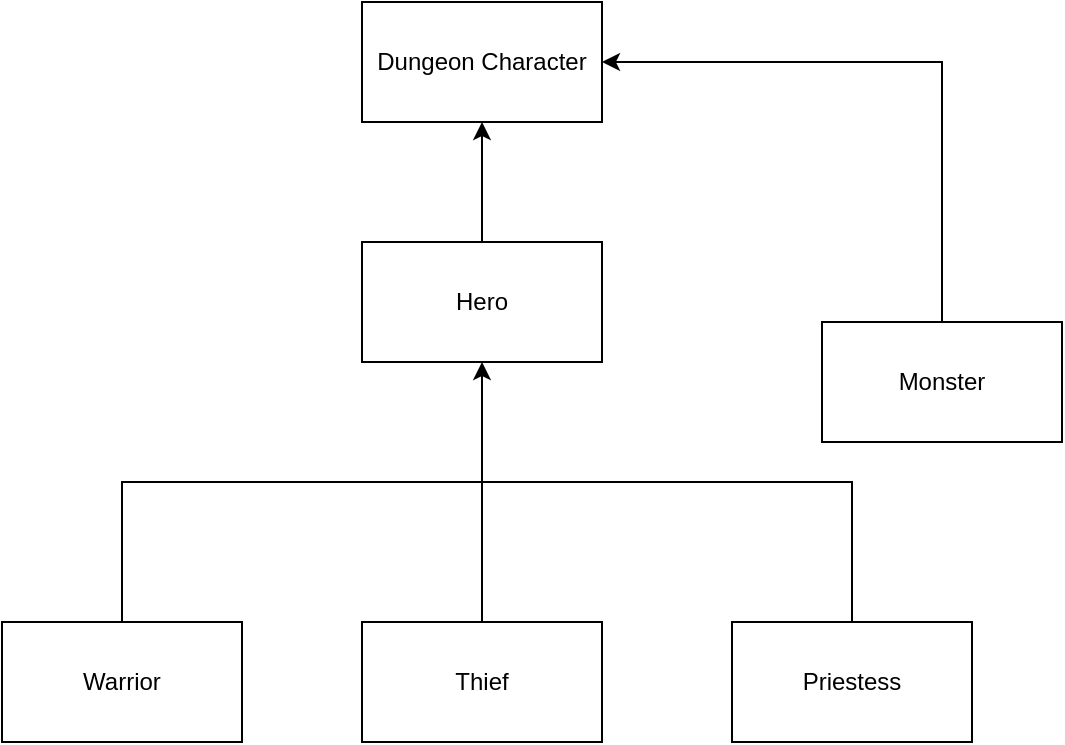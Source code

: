 <mxfile version="22.0.6" type="github">
  <diagram name="Page-1" id="cltff5iLexYQJM5YgHw7">
    <mxGraphModel dx="1122" dy="794" grid="1" gridSize="10" guides="1" tooltips="1" connect="1" arrows="1" fold="1" page="1" pageScale="1" pageWidth="850" pageHeight="1100" math="0" shadow="0">
      <root>
        <mxCell id="0" />
        <mxCell id="1" parent="0" />
        <mxCell id="WffP98pYdhFfsKz_i3q1-1" value="Dungeon Character" style="rounded=0;whiteSpace=wrap;html=1;" vertex="1" parent="1">
          <mxGeometry x="240" y="120" width="120" height="60" as="geometry" />
        </mxCell>
        <mxCell id="WffP98pYdhFfsKz_i3q1-5" value="" style="endArrow=classic;html=1;rounded=0;exitX=0.5;exitY=0;exitDx=0;exitDy=0;entryX=0.5;entryY=1;entryDx=0;entryDy=0;" edge="1" parent="1" source="WffP98pYdhFfsKz_i3q1-6" target="WffP98pYdhFfsKz_i3q1-1">
          <mxGeometry width="50" height="50" relative="1" as="geometry">
            <mxPoint x="179.5" y="260" as="sourcePoint" />
            <mxPoint x="179.5" y="180" as="targetPoint" />
            <Array as="points">
              <mxPoint x="300" y="210" />
            </Array>
          </mxGeometry>
        </mxCell>
        <mxCell id="WffP98pYdhFfsKz_i3q1-6" value="Hero" style="rounded=0;whiteSpace=wrap;html=1;" vertex="1" parent="1">
          <mxGeometry x="240" y="240" width="120" height="60" as="geometry" />
        </mxCell>
        <mxCell id="WffP98pYdhFfsKz_i3q1-7" value="Priestess" style="rounded=0;whiteSpace=wrap;html=1;" vertex="1" parent="1">
          <mxGeometry x="425" y="430" width="120" height="60" as="geometry" />
        </mxCell>
        <mxCell id="WffP98pYdhFfsKz_i3q1-12" value="Warrior" style="rounded=0;whiteSpace=wrap;html=1;" vertex="1" parent="1">
          <mxGeometry x="60" y="430" width="120" height="60" as="geometry" />
        </mxCell>
        <mxCell id="WffP98pYdhFfsKz_i3q1-13" value="" style="endArrow=classic;html=1;rounded=0;entryX=0.5;entryY=1;entryDx=0;entryDy=0;exitX=0.5;exitY=0;exitDx=0;exitDy=0;" edge="1" parent="1" source="WffP98pYdhFfsKz_i3q1-7" target="WffP98pYdhFfsKz_i3q1-6">
          <mxGeometry width="50" height="50" relative="1" as="geometry">
            <mxPoint x="460" y="390" as="sourcePoint" />
            <mxPoint x="510" y="340" as="targetPoint" />
            <Array as="points">
              <mxPoint x="485" y="360" />
              <mxPoint x="300" y="360" />
              <mxPoint x="300" y="330" />
            </Array>
          </mxGeometry>
        </mxCell>
        <mxCell id="WffP98pYdhFfsKz_i3q1-15" value="" style="endArrow=none;html=1;rounded=0;exitX=0.5;exitY=0;exitDx=0;exitDy=0;" edge="1" parent="1" source="WffP98pYdhFfsKz_i3q1-12">
          <mxGeometry width="50" height="50" relative="1" as="geometry">
            <mxPoint x="460" y="390" as="sourcePoint" />
            <mxPoint x="300" y="360" as="targetPoint" />
            <Array as="points">
              <mxPoint x="120" y="360" />
            </Array>
          </mxGeometry>
        </mxCell>
        <mxCell id="WffP98pYdhFfsKz_i3q1-16" value="" style="endArrow=none;html=1;rounded=0;" edge="1" parent="1" target="WffP98pYdhFfsKz_i3q1-17">
          <mxGeometry width="50" height="50" relative="1" as="geometry">
            <mxPoint x="300" y="360" as="sourcePoint" />
            <mxPoint x="299.5" y="360" as="targetPoint" />
          </mxGeometry>
        </mxCell>
        <mxCell id="WffP98pYdhFfsKz_i3q1-17" value="Thief" style="rounded=0;whiteSpace=wrap;html=1;" vertex="1" parent="1">
          <mxGeometry x="240" y="430" width="120" height="60" as="geometry" />
        </mxCell>
        <mxCell id="WffP98pYdhFfsKz_i3q1-18" value="" style="endArrow=classic;html=1;rounded=0;entryX=1;entryY=0.5;entryDx=0;entryDy=0;exitX=0.5;exitY=0;exitDx=0;exitDy=0;" edge="1" parent="1" source="WffP98pYdhFfsKz_i3q1-19" target="WffP98pYdhFfsKz_i3q1-1">
          <mxGeometry width="50" height="50" relative="1" as="geometry">
            <mxPoint x="530" y="290" as="sourcePoint" />
            <mxPoint x="490" y="340" as="targetPoint" />
            <Array as="points">
              <mxPoint x="530" y="150" />
            </Array>
          </mxGeometry>
        </mxCell>
        <mxCell id="WffP98pYdhFfsKz_i3q1-19" value="Monster" style="rounded=0;whiteSpace=wrap;html=1;" vertex="1" parent="1">
          <mxGeometry x="470" y="280" width="120" height="60" as="geometry" />
        </mxCell>
      </root>
    </mxGraphModel>
  </diagram>
</mxfile>
